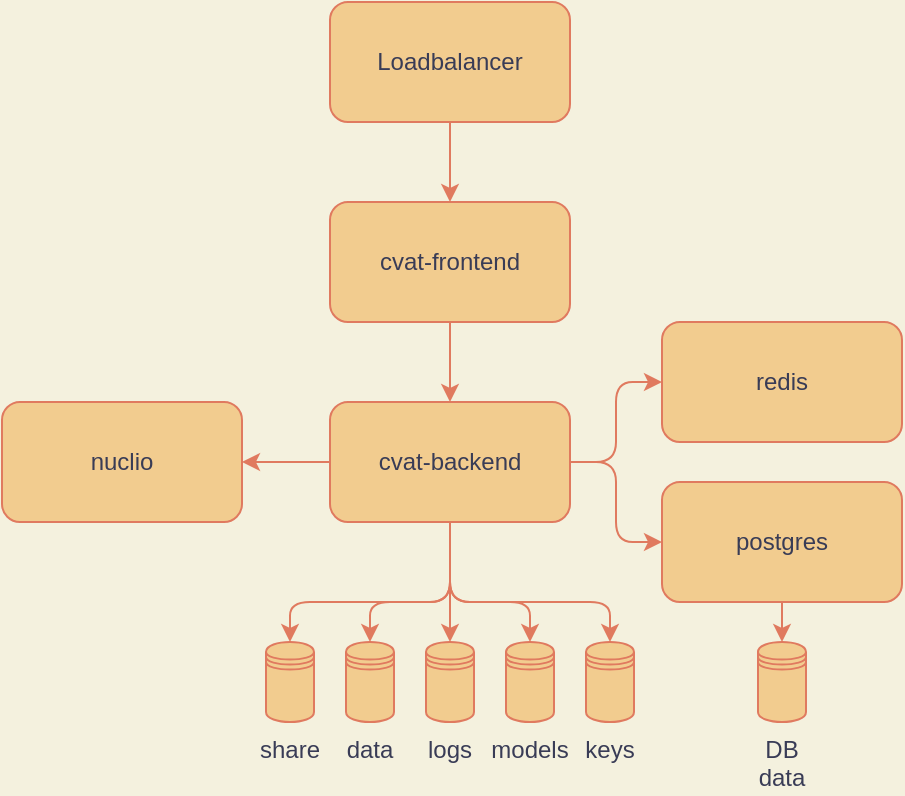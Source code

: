 <mxfile version="13.6.5">
    <diagram id="MoMJadGkoSt91WU5q4_A" name="Seite-1">
        <mxGraphModel dx="770" dy="629" grid="0" gridSize="10" guides="1" tooltips="1" connect="1" arrows="1" fold="1" page="1" pageScale="1" pageWidth="827" pageHeight="1169" background="#F4F1DE" math="0" shadow="0">
            <root>
                <mxCell id="0"/>
                <mxCell id="1" parent="0"/>
                <mxCell id="10" style="edgeStyle=orthogonalEdgeStyle;orthogonalLoop=1;jettySize=auto;html=1;labelBackgroundColor=#F4F1DE;strokeColor=#E07A5F;fontColor=#393C56;" edge="1" parent="1" source="2" target="3">
                    <mxGeometry relative="1" as="geometry"/>
                </mxCell>
                <mxCell id="2" value="cvat-frontend" style="whiteSpace=wrap;html=1;fillColor=#F2CC8F;strokeColor=#E07A5F;fontColor=#393C56;rounded=1;" vertex="1" parent="1">
                    <mxGeometry x="354" y="250" width="120" height="60" as="geometry"/>
                </mxCell>
                <mxCell id="27" style="edgeStyle=orthogonalEdgeStyle;orthogonalLoop=1;jettySize=auto;html=1;labelBackgroundColor=#F4F1DE;strokeColor=#E07A5F;fontColor=#393C56;" edge="1" parent="1" source="3" target="26">
                    <mxGeometry relative="1" as="geometry">
                        <Array as="points">
                            <mxPoint x="414" y="450"/>
                            <mxPoint x="494" y="450"/>
                        </Array>
                    </mxGeometry>
                </mxCell>
                <mxCell id="28" style="edgeStyle=orthogonalEdgeStyle;orthogonalLoop=1;jettySize=auto;html=1;labelBackgroundColor=#F4F1DE;strokeColor=#E07A5F;fontColor=#393C56;" edge="1" parent="1" source="3" target="25">
                    <mxGeometry relative="1" as="geometry">
                        <Array as="points">
                            <mxPoint x="414" y="450"/>
                            <mxPoint x="454" y="450"/>
                        </Array>
                    </mxGeometry>
                </mxCell>
                <mxCell id="29" style="edgeStyle=orthogonalEdgeStyle;orthogonalLoop=1;jettySize=auto;html=1;labelBackgroundColor=#F4F1DE;strokeColor=#E07A5F;fontColor=#393C56;" edge="1" parent="1" source="3" target="24">
                    <mxGeometry relative="1" as="geometry"/>
                </mxCell>
                <mxCell id="30" style="edgeStyle=orthogonalEdgeStyle;orthogonalLoop=1;jettySize=auto;html=1;labelBackgroundColor=#F4F1DE;strokeColor=#E07A5F;fontColor=#393C56;" edge="1" parent="1" source="3" target="23">
                    <mxGeometry relative="1" as="geometry">
                        <Array as="points">
                            <mxPoint x="414" y="450"/>
                            <mxPoint x="374" y="450"/>
                        </Array>
                    </mxGeometry>
                </mxCell>
                <mxCell id="31" style="edgeStyle=orthogonalEdgeStyle;orthogonalLoop=1;jettySize=auto;html=1;labelBackgroundColor=#F4F1DE;strokeColor=#E07A5F;fontColor=#393C56;" edge="1" parent="1" source="3" target="22">
                    <mxGeometry relative="1" as="geometry">
                        <Array as="points">
                            <mxPoint x="414" y="450"/>
                            <mxPoint x="334" y="450"/>
                        </Array>
                    </mxGeometry>
                </mxCell>
                <mxCell id="32" style="edgeStyle=orthogonalEdgeStyle;orthogonalLoop=1;jettySize=auto;html=1;labelBackgroundColor=#F4F1DE;strokeColor=#E07A5F;fontColor=#393C56;" edge="1" parent="1" source="3" target="8">
                    <mxGeometry relative="1" as="geometry"/>
                </mxCell>
                <mxCell id="33" style="edgeStyle=orthogonalEdgeStyle;orthogonalLoop=1;jettySize=auto;html=1;labelBackgroundColor=#F4F1DE;strokeColor=#E07A5F;fontColor=#393C56;" edge="1" parent="1" source="3" target="4">
                    <mxGeometry relative="1" as="geometry"/>
                </mxCell>
                <mxCell id="34" style="edgeStyle=orthogonalEdgeStyle;orthogonalLoop=1;jettySize=auto;html=1;labelBackgroundColor=#F4F1DE;strokeColor=#E07A5F;fontColor=#393C56;" edge="1" parent="1" source="3" target="5">
                    <mxGeometry relative="1" as="geometry"/>
                </mxCell>
                <mxCell id="3" value="cvat-backend" style="whiteSpace=wrap;html=1;fillColor=#F2CC8F;strokeColor=#E07A5F;fontColor=#393C56;rounded=1;" vertex="1" parent="1">
                    <mxGeometry x="354" y="350" width="120" height="60" as="geometry"/>
                </mxCell>
                <mxCell id="4" value="redis" style="whiteSpace=wrap;html=1;fillColor=#F2CC8F;strokeColor=#E07A5F;fontColor=#393C56;rounded=1;" vertex="1" parent="1">
                    <mxGeometry x="520" y="310" width="120" height="60" as="geometry"/>
                </mxCell>
                <mxCell id="36" style="edgeStyle=orthogonalEdgeStyle;orthogonalLoop=1;jettySize=auto;html=1;labelBackgroundColor=#F4F1DE;strokeColor=#E07A5F;fontColor=#393C56;" edge="1" parent="1" source="5" target="35">
                    <mxGeometry relative="1" as="geometry"/>
                </mxCell>
                <mxCell id="5" value="postgres" style="whiteSpace=wrap;html=1;fillColor=#F2CC8F;strokeColor=#E07A5F;fontColor=#393C56;rounded=1;" vertex="1" parent="1">
                    <mxGeometry x="520" y="390" width="120" height="60" as="geometry"/>
                </mxCell>
                <mxCell id="11" style="edgeStyle=orthogonalEdgeStyle;orthogonalLoop=1;jettySize=auto;html=1;labelBackgroundColor=#F4F1DE;strokeColor=#E07A5F;fontColor=#393C56;" edge="1" parent="1" source="6" target="2">
                    <mxGeometry relative="1" as="geometry"/>
                </mxCell>
                <mxCell id="6" value="Loadbalancer" style="whiteSpace=wrap;html=1;fillColor=#F2CC8F;strokeColor=#E07A5F;fontColor=#393C56;rounded=1;" vertex="1" parent="1">
                    <mxGeometry x="354" y="150" width="120" height="60" as="geometry"/>
                </mxCell>
                <mxCell id="8" value="nuclio" style="whiteSpace=wrap;html=1;fillColor=#F2CC8F;strokeColor=#E07A5F;fontColor=#393C56;rounded=1;" vertex="1" parent="1">
                    <mxGeometry x="190" y="350" width="120" height="60" as="geometry"/>
                </mxCell>
                <mxCell id="22" value="share" style="shape=datastore;whiteSpace=wrap;html=1;labelPosition=center;verticalLabelPosition=bottom;align=center;verticalAlign=top;fillColor=#F2CC8F;strokeColor=#E07A5F;fontColor=#393C56;rounded=1;" vertex="1" parent="1">
                    <mxGeometry x="322" y="470" width="24" height="40" as="geometry"/>
                </mxCell>
                <mxCell id="23" value="data" style="shape=datastore;whiteSpace=wrap;html=1;labelPosition=center;verticalLabelPosition=bottom;align=center;verticalAlign=top;fillColor=#F2CC8F;strokeColor=#E07A5F;fontColor=#393C56;rounded=1;" vertex="1" parent="1">
                    <mxGeometry x="362" y="470" width="24" height="40" as="geometry"/>
                </mxCell>
                <mxCell id="24" value="logs" style="shape=datastore;whiteSpace=wrap;html=1;labelPosition=center;verticalLabelPosition=bottom;align=center;verticalAlign=top;fillColor=#F2CC8F;strokeColor=#E07A5F;fontColor=#393C56;rounded=1;" vertex="1" parent="1">
                    <mxGeometry x="402" y="470" width="24" height="40" as="geometry"/>
                </mxCell>
                <mxCell id="25" value="models" style="shape=datastore;whiteSpace=wrap;html=1;labelPosition=center;verticalLabelPosition=bottom;align=center;verticalAlign=top;fillColor=#F2CC8F;strokeColor=#E07A5F;fontColor=#393C56;rounded=1;" vertex="1" parent="1">
                    <mxGeometry x="442" y="470" width="24" height="40" as="geometry"/>
                </mxCell>
                <mxCell id="26" value="keys" style="shape=datastore;whiteSpace=wrap;html=1;labelPosition=center;verticalLabelPosition=bottom;align=center;verticalAlign=top;fillColor=#F2CC8F;strokeColor=#E07A5F;fontColor=#393C56;rounded=1;" vertex="1" parent="1">
                    <mxGeometry x="482" y="470" width="24" height="40" as="geometry"/>
                </mxCell>
                <mxCell id="35" value="DB data" style="shape=datastore;whiteSpace=wrap;html=1;labelPosition=center;verticalLabelPosition=bottom;align=center;verticalAlign=top;fillColor=#F2CC8F;strokeColor=#E07A5F;fontColor=#393C56;rounded=1;" vertex="1" parent="1">
                    <mxGeometry x="568" y="470" width="24" height="40" as="geometry"/>
                </mxCell>
            </root>
        </mxGraphModel>
    </diagram>
</mxfile>